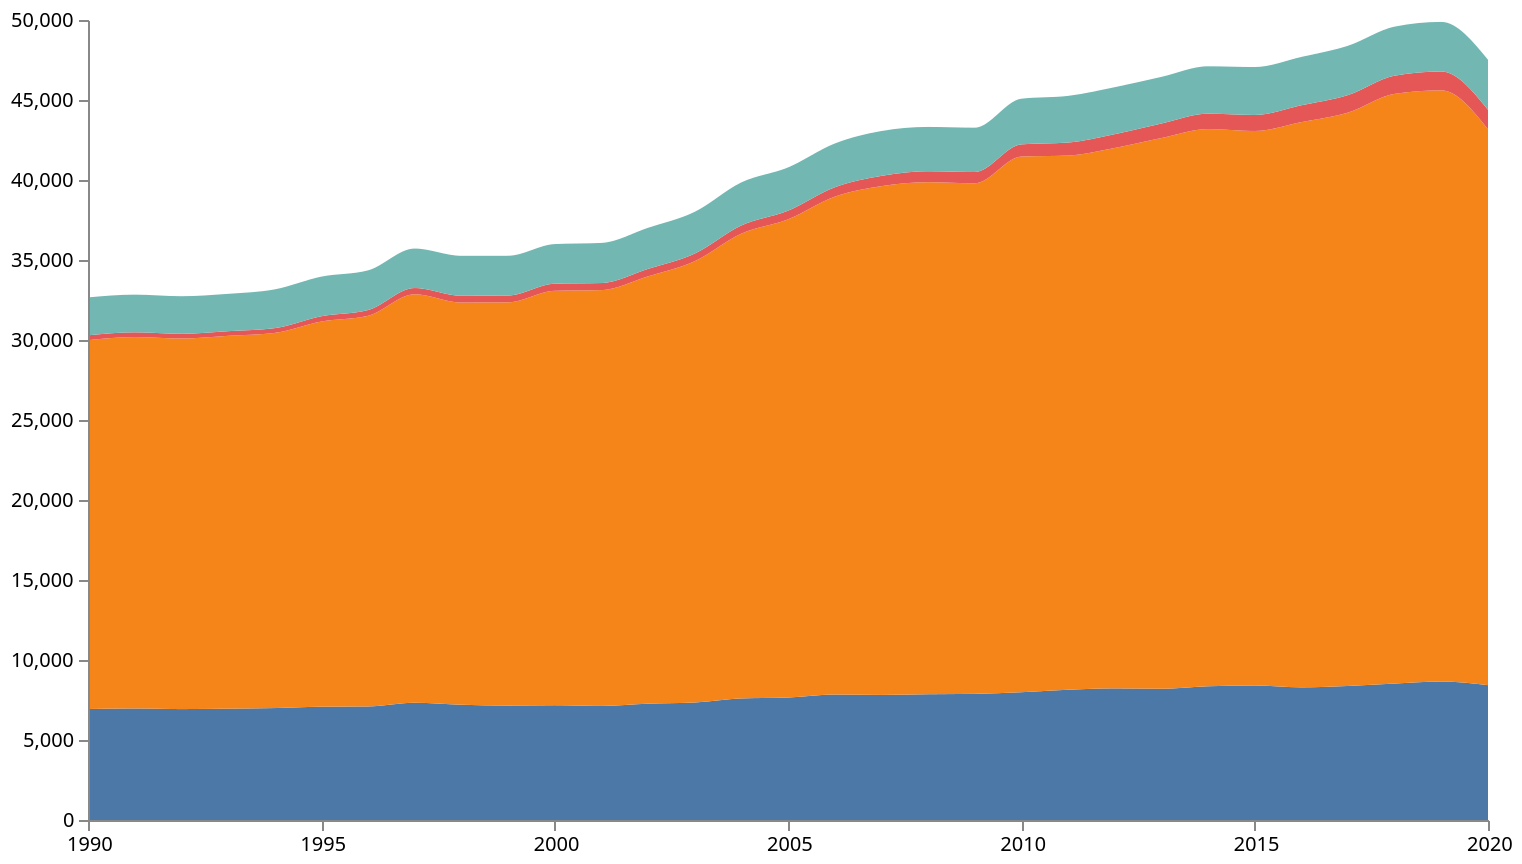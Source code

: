 {
  "$schema": "https://vega.github.io/schema/vega/v5.json",
  "width": 700,
  "height": 400,
  "padding": 5,
  "data": [
    {
      "name": "table",
      "values": [
        {"x": 1990, "y": 6936.68, "c": "CH4"},
        {"x": 1991, "y": 6972.61, "c": "CH4"},
        {"x": 1992, "y": 6932.75, "c": "CH4"},
        {"x": 1993, "y": 6958.63, "c": "CH4"},
        {"x": 1994, "y": 6996.12, "c": "CH4"},
        {"x": 1995, "y": 7080.75, "c": "CH4"},
        {"x": 1996, "y": 7097.47, "c": "CH4"},
        {"x": 1997, "y": 7328.28, "c": "CH4"},
        {"x": 1998, "y": 7204.1, "c": "CH4"},
        {"x": 1999, "y": 7150.24, "c": "CH4"},
        {"x": 2000, "y": 7173.64, "c": "CH4"},
        {"x": 2001, "y": 7129.96, "c": "CH4"},
        {"x": 2002, "y": 7270.7, "c": "CH4"},
        {"x": 2003, "y": 7344.2, "c": "CH4"},
        {"x": 2004, "y": 7597.86, "c": "CH4"},
        {"x": 2005, "y": 7655.39, "c": "CH4"},
        {"x": 2006, "y": 7840.96, "c": "CH4"},
        {"x": 2007, "y": 7817.43, "c": "CH4"},
        {"x": 2008, "y": 7860.49, "c": "CH4"},
        {"x": 2009, "y": 7884.34, "c": "CH4"},
        {"x": 2010, "y": 7986.74, "c": "CH4"},
        {"x": 2011, "y": 8142.05, "c": "CH4"},
        {"x": 2012, "y": 8226.45, "c": "CH4"},
        {"x": 2013, "y": 8203.1, "c": "CH4"},
        {"x": 2014, "y": 8358.29, "c": "CH4"},
        {"x": 2015, "y": 8406.97, "c": "CH4"},
        {"x": 2016, "y": 8290.55, "c": "CH4"},
        {"x": 2017, "y": 8377.51, "c": "CH4"},
        {"x": 2018, "y": 8528.19, "c": "CH4"},
        {"x": 2019, "y": 8654.75, "c": "CH4"},
        {"x": 2020, "y": 8428.66, "c": "CH4"},
        {"x": 1990, "y": 23054.21, "c": "CO2"},
        {"x": 1991, "y": 23210.66, "c": "CO2"},
        {"x": 1992, "y": 23160.21, "c": "CO2"},
        {"x": 1993, "y": 23302.43, "c": "CO2"},
        {"x": 1994, "y": 23447.16, "c": "CO2"},
        {"x": 1995, "y": 24075.08, "c": "CO2"},
        {"x": 1996, "y": 24415.14, "c": "CO2"},
        {"x": 1997, "y": 25528.62, "c": "CO2"},
        {"x": 1998, "y": 25135.56, "c": "CO2"},
        {"x": 1999, "y": 25204.1, "c": "CO2"},
        {"x": 2000, "y": 25901.81, "c": "CO2"},
        {"x": 2001, "y": 25988.6, "c": "CO2"},
        {"x": 2002, "y": 26706.93, "c": "CO2"},
        {"x": 2003, "y": 27579.09, "c": "CO2"},
        {"x": 2004, "y": 29050.2, "c": "CO2"},
        {"x": 2005, "y": 29884.64, "c": "CO2"},
        {"x": 2006, "y": 31114.92, "c": "CO2"},
        {"x": 2007, "y": 31798.65, "c": "CO2"},
        {"x": 2008, "y": 32001.8, "c": "CO2"},
        {"x": 2009, "y": 31910.11, "c": "CO2"},
        {"x": 2010, "y": 33478.09, "c": "CO2"},
        {"x": 2011, "y": 33386.21, "c": "CO2"},
        {"x": 2012, "y": 33776.66, "c": "CO2"},
        {"x": 2013, "y": 34418.74, "c": "CO2"},
        {"x": 2014, "y": 34824.6, "c": "CO2"},
        {"x": 2015, "y": 34657.09, "c": "CO2"},
        {"x": 2016, "y": 35327.54, "c": "CO2"},
        {"x": 2017, "y": 35836.11, "c": "CO2"},
        {"x": 2018, "y": 36855.48, "c": "CO2"},
        {"x": 2019, "y": 36948.97, "c": "CO2"},
        {"x": 2020, "y": 34739.12, "c": "CO2"},
        {"x": 1990, "y": 302.21, "c": "F-Gas"},
        {"x": 1991, "y": 297.51, "c": "F-Gas"},
        {"x": 1992, "y": 294.57, "c": "F-Gas"},
        {"x": 1993, "y": 290.55, "c": "F-Gas"},
        {"x": 1994, "y": 297.94, "c": "F-Gas"},
        {"x": 1995, "y": 329.36, "c": "F-Gas"},
        {"x": 1996, "y": 359.05, "c": "F-Gas"},
        {"x": 1997, "y": 391.61, "c": "F-Gas"},
        {"x": 1998, "y": 424.94, "c": "F-Gas"},
        {"x": 1999, "y": 426.78, "c": "F-Gas"},
        {"x": 2000, "y": 443.72, "c": "F-Gas"},
        {"x": 2001, "y": 441.58, "c": "F-Gas"},
        {"x": 2002, "y": 467.43, "c": "F-Gas"},
        {"x": 2003, "y": 477.72, "c": "F-Gas"},
        {"x": 2004, "y": 511.84, "c": "F-Gas"},
        {"x": 2005, "y": 541.91, "c": "F-Gas"},
        {"x": 2006, "y": 587.2, "c": "F-Gas"},
        {"x": 2007, "y": 641.45, "c": "F-Gas"},
        {"x": 2008, "y": 684.64, "c": "F-Gas"},
        {"x": 2009, "y": 705.57, "c": "F-Gas"},
        {"x": 2010, "y": 762.28, "c": "F-Gas"},
        {"x": 2011, "y": 812.31, "c": "F-Gas"},
        {"x": 2012, "y": 861.06, "c": "F-Gas"},
        {"x": 2013, "y": 908.93, "c": "F-Gas"},
        {"x": 2014, "y": 962.57, "c": "F-Gas"},
        {"x": 2015, "y": 1000.64, "c": "F-Gas"},
        {"x": 2016, "y": 1053.6, "c": "F-Gas"},
        {"x": 2017, "y": 1094.87, "c": "F-Gas"},
        {"x": 2018, "y": 1136.14, "c": "F-Gas"},
        {"x": 2019, "y": 1177.41, "c": "F-Gas"},
        {"x": 2020, "y": 1218.67, "c": "F-Gas"},
        {"x": 1990, "y": 2368.32, "c": "N2O"},
        {"x": 1991, "y": 2354.73, "c": "N2O"},
        {"x": 1992, "y": 2348.68, "c": "N2O"},
        {"x": 1993, "y": 2332.57, "c": "N2O"},
        {"x": 1994, "y": 2421.53, "c": "N2O"},
        {"x": 1995, "y": 2475.69, "c": "N2O"},
        {"x": 1996, "y": 2479.34, "c": "N2O"},
        {"x": 1997, "y": 2466.49, "c": "N2O"},
        {"x": 1998, "y": 2496.63, "c": "N2O"},
        {"x": 1999, "y": 2483.51, "c": "N2O"},
        {"x": 2000, "y": 2475.74, "c": "N2O"},
        {"x": 2001, "y": 2506.68, "c": "N2O"},
        {"x": 2002, "y": 2567.67, "c": "N2O"},
        {"x": 2003, "y": 2608.23, "c": "N2O"},
        {"x": 2004, "y": 2689.61, "c": "N2O"},
        {"x": 2005, "y": 2702.48, "c": "N2O"},
        {"x": 2006, "y": 2735.1, "c": "N2O"},
        {"x": 2007, "y": 2803.84, "c": "N2O"},
        {"x": 2008, "y": 2769.83, "c": "N2O"},
        {"x": 2009, "y": 2770.11, "c": "N2O"},
        {"x": 2010, "y": 2853.5, "c": "N2O"},
        {"x": 2011, "y": 2915.9, "c": "N2O"},
        {"x": 2012, "y": 2936, "c": "N2O"},
        {"x": 2013, "y": 2912.82, "c": "N2O"},
        {"x": 2014, "y": 2961.01, "c": "N2O"},
        {"x": 2015, "y": 2995.08, "c": "N2O"},
        {"x": 2016, "y": 3020.14, "c": "N2O"},
        {"x": 2017, "y": 3082.43, "c": "N2O"},
        {"x": 2018, "y": 3066.1, "c": "N2O"},
        {"x": 2019, "y": 3099.48, "c": "N2O"},
        {"x": 2020, "y": 3126.7, "c": "N2O"}
      ],
      "transform": [
        {
          "type": "stack",
          "groupby": ["x"],
          "sort": {"field": "c"},
          "field": "y"
        }
      ]
    }
  ],
  "scales": [
    {
      "name": "x",
      "type": "point",
      "range": "width",
      "domain": {"data": "table", "field": "x"}
    },
    {
      "name": "y",
      "type": "linear",
      "range": "height",
      "nice": true,
      "zero": true,
      "domain": {"data": "table", "field": "y1"}
    },
    {
      "name": "color",
      "type": "ordinal",
      "range": "category",
      "domain": {"data": "table", "field": "c"}
    }
  ],

  "axes": [
    {
      "orient": "bottom",
      "scale": "x",
      "zindex": 1,
      "values": [1990, 1995, 2000, 2005, 2010, 2015, 2020]
    },
    {"orient": "left", "scale": "y", "zindex": 1}
  ],
  "marks": [
    {
      "type": "group",
      "from": {"facet": {"name": "series", "data": "table", "groupby": "c"}},
      "marks": [
        {
          "type": "area",
          "from": {"data": "series"},
          "encode": {
            "enter": {
              "interpolate": {"value": "monotone"},
              "x": {"scale": "x", "field": "x"},
              "y": {"scale": "y", "field": "y0"},
              "y2": {"scale": "y", "field": "y1"},
              "fill": {"scale": "color", "field": "c"},
              "tooltip": {
                "signal": "{title: datum.c + '' , 'Year': datum.x, 'Emission':datum.y }"
              }
            },
            "update": {"fillOpacity": {"value": 1}},
            "hover": {"fillOpacity": {"value": 0.5}}
          }
        }
      ]
    }
  ]
}